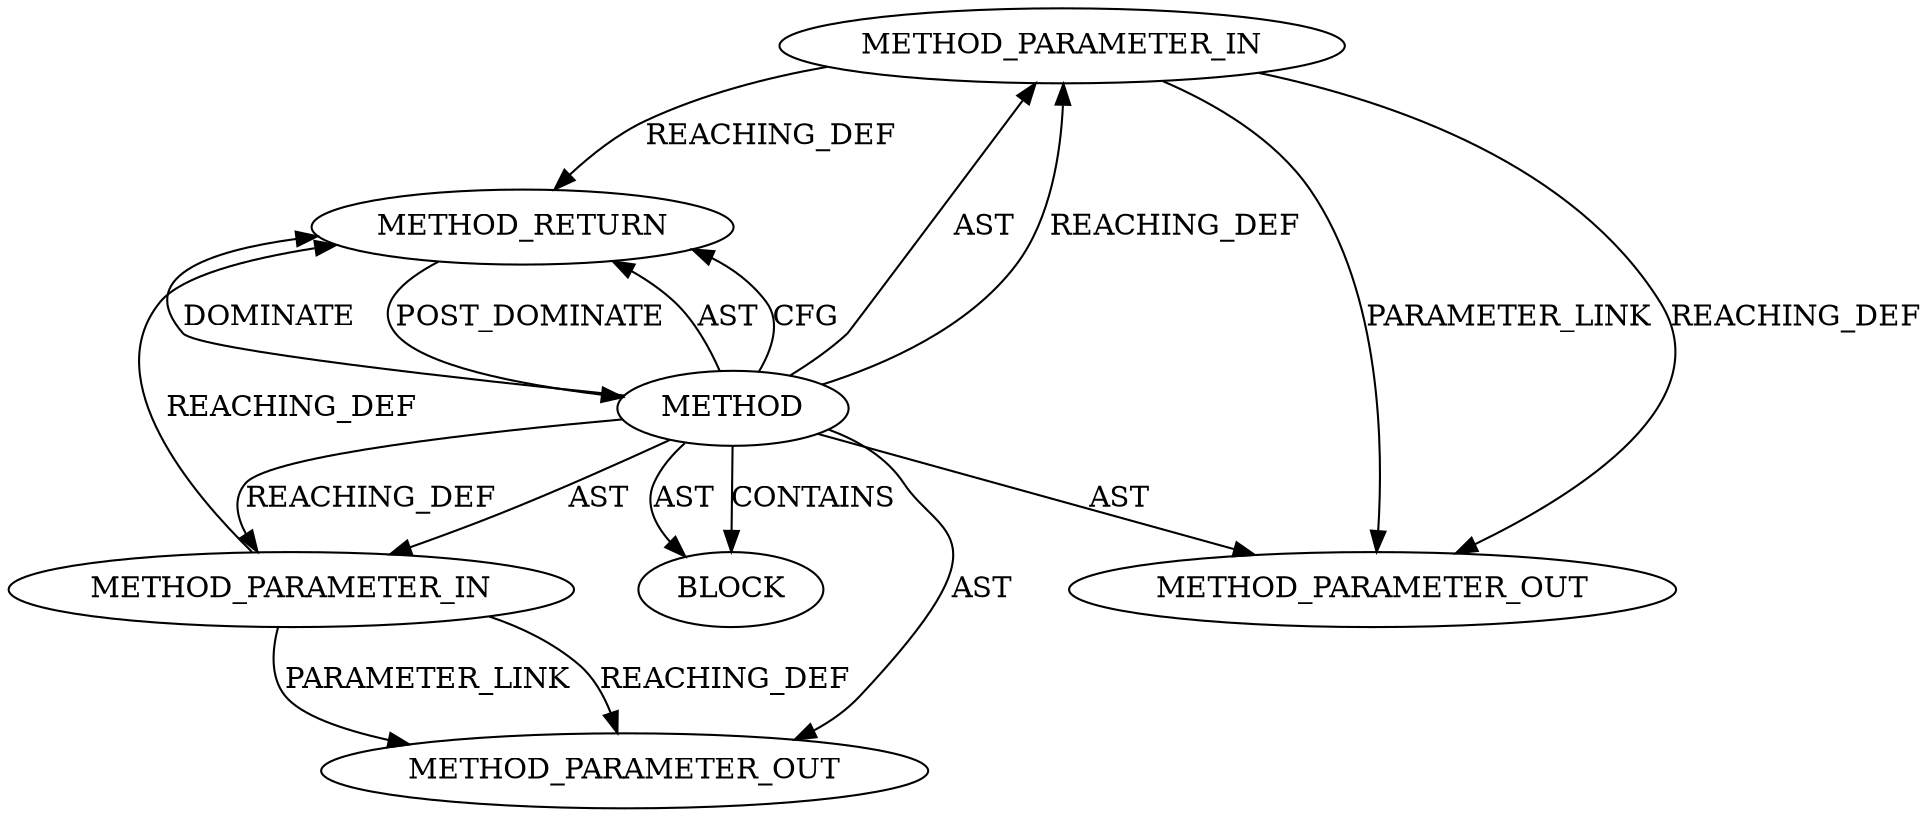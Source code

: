 digraph {
  20736 [label=METHOD_PARAMETER_IN ORDER=1 CODE="p1" IS_VARIADIC=false TYPE_FULL_NAME="ANY" EVALUATION_STRATEGY="BY_VALUE" INDEX=1 NAME="p1"]
  20737 [label=METHOD_PARAMETER_IN ORDER=2 CODE="p2" IS_VARIADIC=false TYPE_FULL_NAME="ANY" EVALUATION_STRATEGY="BY_VALUE" INDEX=2 NAME="p2"]
  20739 [label=METHOD_RETURN ORDER=2 CODE="RET" TYPE_FULL_NAME="ANY" EVALUATION_STRATEGY="BY_VALUE"]
  20735 [label=METHOD AST_PARENT_TYPE="NAMESPACE_BLOCK" AST_PARENT_FULL_NAME="<global>" ORDER=0 CODE="<empty>" FULL_NAME="sk_msg_free" IS_EXTERNAL=true FILENAME="<empty>" SIGNATURE="" NAME="sk_msg_free"]
  22298 [label=METHOD_PARAMETER_OUT ORDER=1 CODE="p1" IS_VARIADIC=false TYPE_FULL_NAME="ANY" EVALUATION_STRATEGY="BY_VALUE" INDEX=1 NAME="p1"]
  22299 [label=METHOD_PARAMETER_OUT ORDER=2 CODE="p2" IS_VARIADIC=false TYPE_FULL_NAME="ANY" EVALUATION_STRATEGY="BY_VALUE" INDEX=2 NAME="p2"]
  20738 [label=BLOCK ORDER=1 ARGUMENT_INDEX=1 CODE="<empty>" TYPE_FULL_NAME="ANY"]
  20735 -> 20738 [label=AST ]
  20735 -> 20737 [label=REACHING_DEF VARIABLE=""]
  20736 -> 20739 [label=REACHING_DEF VARIABLE="p1"]
  20735 -> 20739 [label=AST ]
  20735 -> 20736 [label=AST ]
  20735 -> 20739 [label=CFG ]
  20735 -> 20736 [label=REACHING_DEF VARIABLE=""]
  20736 -> 22298 [label=PARAMETER_LINK ]
  20735 -> 22299 [label=AST ]
  20735 -> 22298 [label=AST ]
  20737 -> 22299 [label=REACHING_DEF VARIABLE="p2"]
  20737 -> 22299 [label=PARAMETER_LINK ]
  20735 -> 20737 [label=AST ]
  20735 -> 20739 [label=DOMINATE ]
  20739 -> 20735 [label=POST_DOMINATE ]
  20736 -> 22298 [label=REACHING_DEF VARIABLE="p1"]
  20735 -> 20738 [label=CONTAINS ]
  20737 -> 20739 [label=REACHING_DEF VARIABLE="p2"]
}
